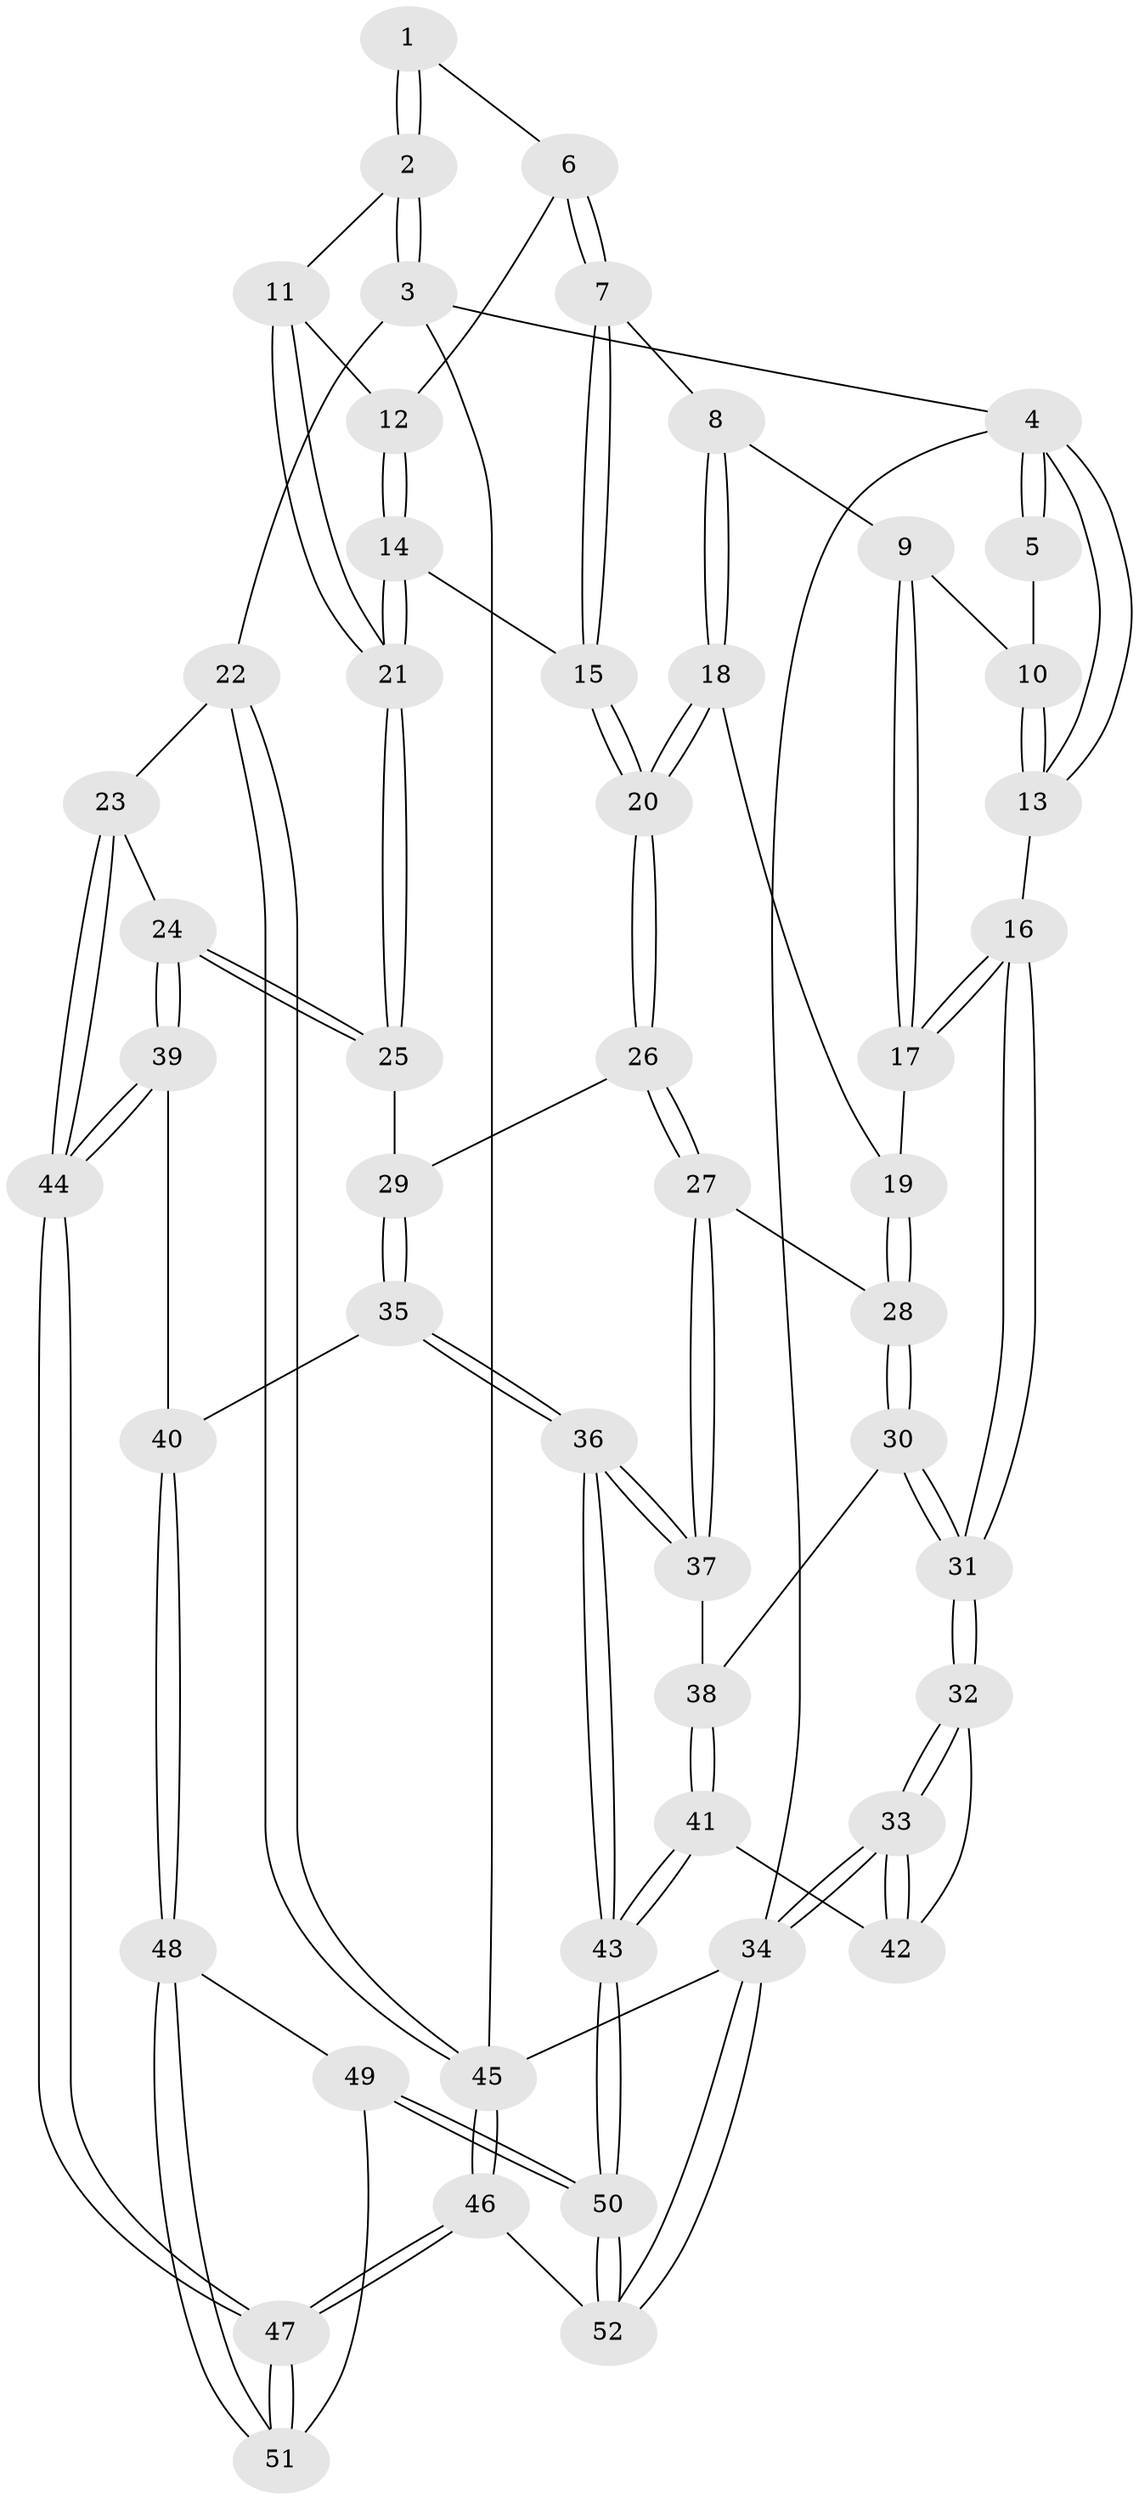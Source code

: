// coarse degree distribution, {3: 0.3333333333333333, 5: 0.2, 4: 0.43333333333333335, 6: 0.03333333333333333}
// Generated by graph-tools (version 1.1) at 2025/24/03/03/25 07:24:40]
// undirected, 52 vertices, 127 edges
graph export_dot {
graph [start="1"]
  node [color=gray90,style=filled];
  1 [pos="+0.6001498083218109+0"];
  2 [pos="+1+0"];
  3 [pos="+1+0"];
  4 [pos="+0+0"];
  5 [pos="+0.4363752926626333+0"];
  6 [pos="+0.5806015615436463+0.16171984672869477"];
  7 [pos="+0.4761451471592678+0.17612996878295648"];
  8 [pos="+0.3703939760257685+0.10520029179591255"];
  9 [pos="+0.3655657222822629+0.09069978675612703"];
  10 [pos="+0.36975942820703456+0.06557081397223732"];
  11 [pos="+0.9604435501988657+0"];
  12 [pos="+0.6041742869669379+0.18097016364513444"];
  13 [pos="+0+0"];
  14 [pos="+0.6447021955606246+0.3080292376013693"];
  15 [pos="+0.5222170721729877+0.3483796668654"];
  16 [pos="+0+0.18648022821935625"];
  17 [pos="+0+0.2050633985514642"];
  18 [pos="+0.34641945932071827+0.20670398792918246"];
  19 [pos="+0.22212585648252708+0.32202676765409494"];
  20 [pos="+0.4603342958640364+0.40988322365099267"];
  21 [pos="+0.7942098770423909+0.3422125652458043"];
  22 [pos="+1+0.502810633258752"];
  23 [pos="+0.9001854050217294+0.489232543398447"];
  24 [pos="+0.8479485131366987+0.4748486853992737"];
  25 [pos="+0.8180351630947096+0.4224032498254511"];
  26 [pos="+0.45607074753979693+0.4193836427658851"];
  27 [pos="+0.3868669043685885+0.4553680197500336"];
  28 [pos="+0.2620514103771383+0.3932973643137974"];
  29 [pos="+0.5442144633601886+0.5028105422864052"];
  30 [pos="+0.14080677977985312+0.5135432578759163"];
  31 [pos="+0+0.49132678098200194"];
  32 [pos="+0+0.6095286901173901"];
  33 [pos="+0+1"];
  34 [pos="+0+1"];
  35 [pos="+0.5900615835467542+0.6322736679481333"];
  36 [pos="+0.38459856031604633+0.7900127326487028"];
  37 [pos="+0.3609547709579452+0.5386914863477408"];
  38 [pos="+0.1883157453616204+0.5603303828422973"];
  39 [pos="+0.770019572666838+0.5982549767132092"];
  40 [pos="+0.7226730468750887+0.6498107843807991"];
  41 [pos="+0.2067298199858409+0.7357009917112803"];
  42 [pos="+0.1860800179449771+0.7331058223921518"];
  43 [pos="+0.36576676043817596+0.8345654643389171"];
  44 [pos="+0.9530737252451212+0.7731061608049173"];
  45 [pos="+1+1"];
  46 [pos="+1+1"];
  47 [pos="+1+1"];
  48 [pos="+0.7269030628553673+0.6796413860728746"];
  49 [pos="+0.5894990009120308+0.8374067519129261"];
  50 [pos="+0.37560789521182414+0.8943698411951163"];
  51 [pos="+0.8184526161536538+0.8817559950999145"];
  52 [pos="+0.35777849589666344+1"];
  1 -- 2;
  1 -- 2;
  1 -- 6;
  2 -- 3;
  2 -- 3;
  2 -- 11;
  3 -- 4;
  3 -- 22;
  3 -- 45;
  4 -- 5;
  4 -- 5;
  4 -- 13;
  4 -- 13;
  4 -- 34;
  5 -- 10;
  6 -- 7;
  6 -- 7;
  6 -- 12;
  7 -- 8;
  7 -- 15;
  7 -- 15;
  8 -- 9;
  8 -- 18;
  8 -- 18;
  9 -- 10;
  9 -- 17;
  9 -- 17;
  10 -- 13;
  10 -- 13;
  11 -- 12;
  11 -- 21;
  11 -- 21;
  12 -- 14;
  12 -- 14;
  13 -- 16;
  14 -- 15;
  14 -- 21;
  14 -- 21;
  15 -- 20;
  15 -- 20;
  16 -- 17;
  16 -- 17;
  16 -- 31;
  16 -- 31;
  17 -- 19;
  18 -- 19;
  18 -- 20;
  18 -- 20;
  19 -- 28;
  19 -- 28;
  20 -- 26;
  20 -- 26;
  21 -- 25;
  21 -- 25;
  22 -- 23;
  22 -- 45;
  22 -- 45;
  23 -- 24;
  23 -- 44;
  23 -- 44;
  24 -- 25;
  24 -- 25;
  24 -- 39;
  24 -- 39;
  25 -- 29;
  26 -- 27;
  26 -- 27;
  26 -- 29;
  27 -- 28;
  27 -- 37;
  27 -- 37;
  28 -- 30;
  28 -- 30;
  29 -- 35;
  29 -- 35;
  30 -- 31;
  30 -- 31;
  30 -- 38;
  31 -- 32;
  31 -- 32;
  32 -- 33;
  32 -- 33;
  32 -- 42;
  33 -- 34;
  33 -- 34;
  33 -- 42;
  33 -- 42;
  34 -- 52;
  34 -- 52;
  34 -- 45;
  35 -- 36;
  35 -- 36;
  35 -- 40;
  36 -- 37;
  36 -- 37;
  36 -- 43;
  36 -- 43;
  37 -- 38;
  38 -- 41;
  38 -- 41;
  39 -- 40;
  39 -- 44;
  39 -- 44;
  40 -- 48;
  40 -- 48;
  41 -- 42;
  41 -- 43;
  41 -- 43;
  43 -- 50;
  43 -- 50;
  44 -- 47;
  44 -- 47;
  45 -- 46;
  45 -- 46;
  46 -- 47;
  46 -- 47;
  46 -- 52;
  47 -- 51;
  47 -- 51;
  48 -- 49;
  48 -- 51;
  48 -- 51;
  49 -- 50;
  49 -- 50;
  49 -- 51;
  50 -- 52;
  50 -- 52;
}
